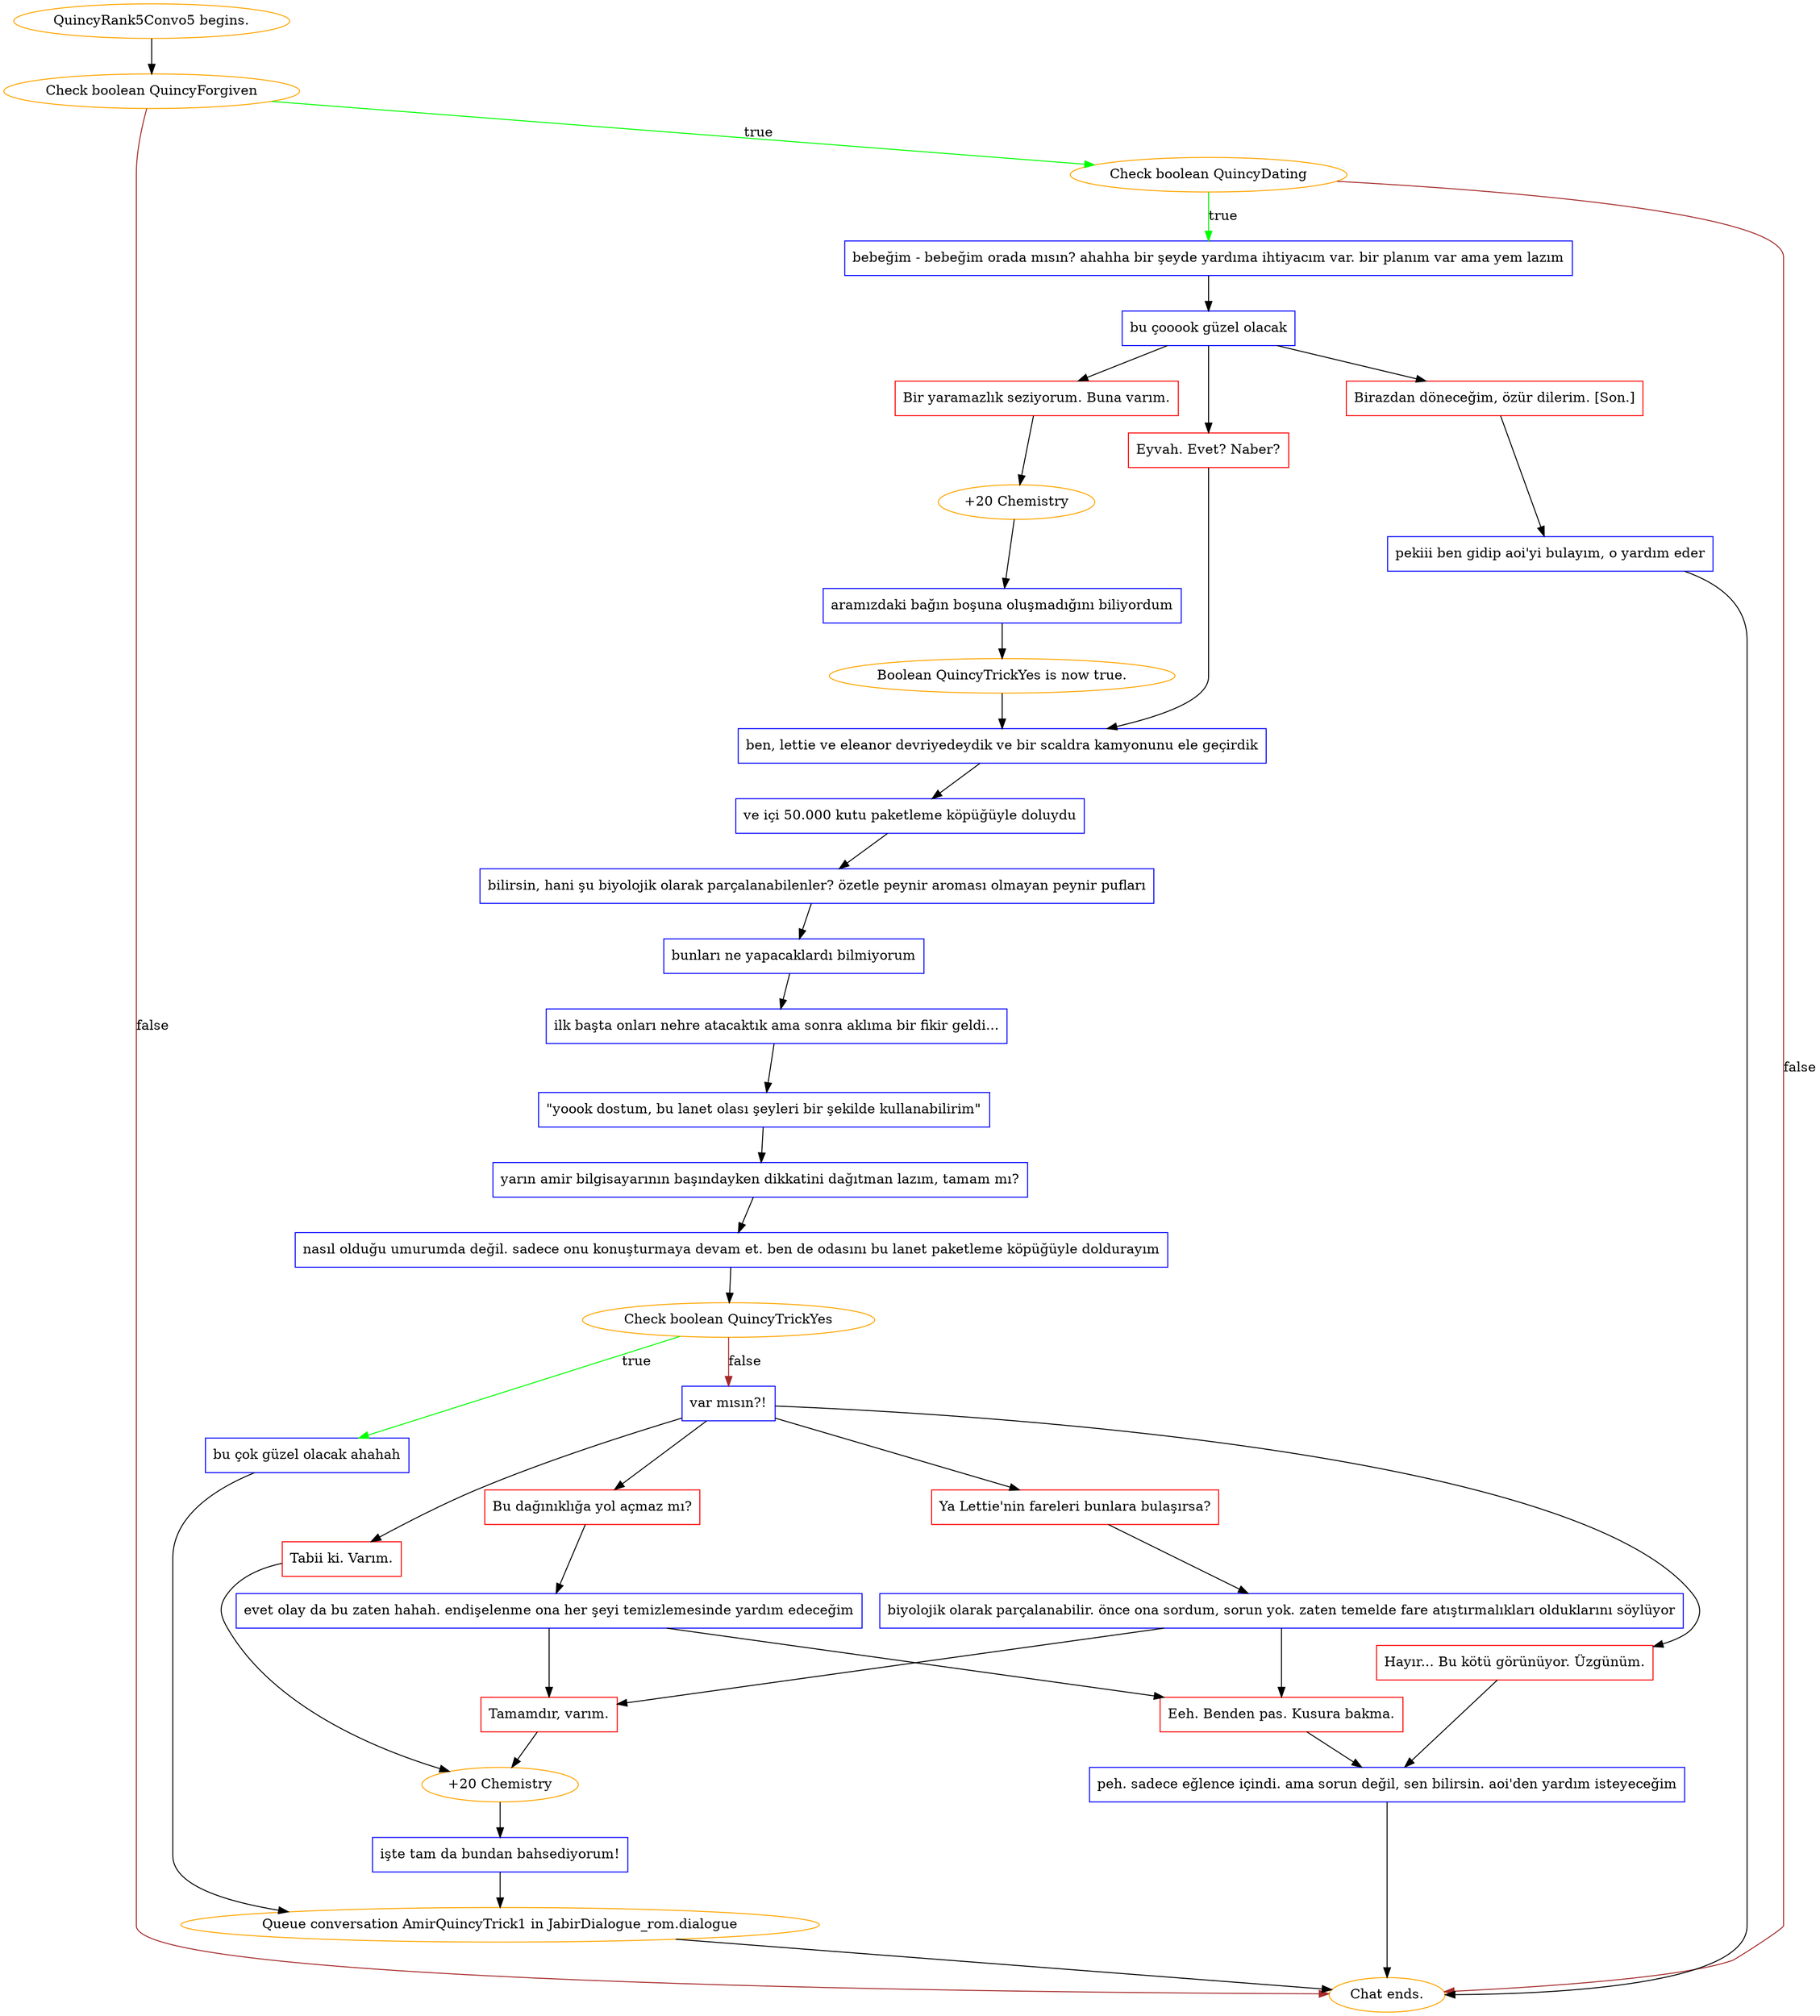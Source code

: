 digraph {
	"QuincyRank5Convo5 begins." [color=orange];
		"QuincyRank5Convo5 begins." -> j2406381004;
	j2406381004 [label="Check boolean QuincyForgiven",color=orange];
		j2406381004 -> j2463720372 [label=true,color=green];
		j2406381004 -> "Chat ends." [label=false,color=brown];
	j2463720372 [label="Check boolean QuincyDating",color=orange];
		j2463720372 -> j309807060 [label=true,color=green];
		j2463720372 -> "Chat ends." [label=false,color=brown];
	"Chat ends." [color=orange];
	j309807060 [label="bebeğim - bebeğim orada mısın? ahahha bir şeyde yardıma ihtiyacım var. bir planım var ama yem lazım",shape=box,color=blue];
		j309807060 -> j216322642;
	j216322642 [label="bu çooook güzel olacak",shape=box,color=blue];
		j216322642 -> j2030869262;
		j216322642 -> j2459097202;
		j216322642 -> j2411605390;
	j2030869262 [label="Bir yaramazlık seziyorum. Buna varım.",shape=box,color=red];
		j2030869262 -> j3363851500;
	j2459097202 [label="Eyvah. Evet? Naber?",shape=box,color=red];
		j2459097202 -> j208142975;
	j2411605390 [label="Birazdan döneceğim, özür dilerim. [Son.]",shape=box,color=red];
		j2411605390 -> j896325290;
	j3363851500 [label="+20 Chemistry",color=orange];
		j3363851500 -> j1404728411;
	j208142975 [label="ben, lettie ve eleanor devriyedeydik ve bir scaldra kamyonunu ele geçirdik",shape=box,color=blue];
		j208142975 -> j1634574166;
	j896325290 [label="pekiii ben gidip aoi'yi bulayım, o yardım eder",shape=box,color=blue];
		j896325290 -> "Chat ends.";
	j1404728411 [label="aramızdaki bağın boşuna oluşmadığını biliyordum",shape=box,color=blue];
		j1404728411 -> j1005992874;
	j1634574166 [label="ve içi 50.000 kutu paketleme köpüğüyle doluydu",shape=box,color=blue];
		j1634574166 -> j2108310746;
	j1005992874 [label="Boolean QuincyTrickYes is now true.",color=orange];
		j1005992874 -> j208142975;
	j2108310746 [label="bilirsin, hani şu biyolojik olarak parçalanabilenler? özetle peynir aroması olmayan peynir pufları",shape=box,color=blue];
		j2108310746 -> j1206325342;
	j1206325342 [label="bunları ne yapacaklardı bilmiyorum",shape=box,color=blue];
		j1206325342 -> j3892922409;
	j3892922409 [label="ilk başta onları nehre atacaktık ama sonra aklıma bir fikir geldi...",shape=box,color=blue];
		j3892922409 -> j1426116632;
	j1426116632 [label="\"yoook dostum, bu lanet olası şeyleri bir şekilde kullanabilirim\"",shape=box,color=blue];
		j1426116632 -> j627274521;
	j627274521 [label="yarın amir bilgisayarının başındayken dikkatini dağıtman lazım, tamam mı?",shape=box,color=blue];
		j627274521 -> j1354667638;
	j1354667638 [label="nasıl olduğu umurumda değil. sadece onu konuşturmaya devam et. ben de odasını bu lanet paketleme köpüğüyle doldurayım",shape=box,color=blue];
		j1354667638 -> j1473036272;
	j1473036272 [label="Check boolean QuincyTrickYes",color=orange];
		j1473036272 -> j952659160 [label=true,color=green];
		j1473036272 -> j3251281713 [label=false,color=brown];
	j952659160 [label="bu çok güzel olacak ahahah",shape=box,color=blue];
		j952659160 -> "Initiate conversation AmirQuincyTrick1 in JabirDialogue_rom.dialogue";
	j3251281713 [label="var mısın?!",shape=box,color=blue];
		j3251281713 -> j853421658;
		j3251281713 -> j3169647977;
		j3251281713 -> j1082508785;
		j3251281713 -> j1813996469;
	"Initiate conversation AmirQuincyTrick1 in JabirDialogue_rom.dialogue" [label="Queue conversation AmirQuincyTrick1 in JabirDialogue_rom.dialogue",color=orange];
		"Initiate conversation AmirQuincyTrick1 in JabirDialogue_rom.dialogue" -> "Chat ends.";
	j853421658 [label="Tabii ki. Varım.",shape=box,color=red];
		j853421658 -> j628645844;
	j3169647977 [label="Bu dağınıklığa yol açmaz mı?",shape=box,color=red];
		j3169647977 -> j1434964440;
	j1082508785 [label="Ya Lettie'nin fareleri bunlara bulaşırsa?",shape=box,color=red];
		j1082508785 -> j1933386716;
	j1813996469 [label="Hayır... Bu kötü görünüyor. Üzgünüm.",shape=box,color=red];
		j1813996469 -> j1401990966;
	j628645844 [label="+20 Chemistry",color=orange];
		j628645844 -> j2279894654;
	j1434964440 [label="evet olay da bu zaten hahah. endişelenme ona her şeyi temizlemesinde yardım edeceğim",shape=box,color=blue];
		j1434964440 -> j2506936742;
		j1434964440 -> j4122359322;
	j1933386716 [label="biyolojik olarak parçalanabilir. önce ona sordum, sorun yok. zaten temelde fare atıştırmalıkları olduklarını söylüyor",shape=box,color=blue];
		j1933386716 -> j2506936742;
		j1933386716 -> j4122359322;
	j1401990966 [label="peh. sadece eğlence içindi. ama sorun değil, sen bilirsin. aoi'den yardım isteyeceğim",shape=box,color=blue];
		j1401990966 -> "Chat ends.";
	j2279894654 [label="işte tam da bundan bahsediyorum!",shape=box,color=blue];
		j2279894654 -> "Initiate conversation AmirQuincyTrick1 in JabirDialogue_rom.dialogue";
	j2506936742 [label="Tamamdır, varım.",shape=box,color=red];
		j2506936742 -> j628645844;
	j4122359322 [label="Eeh. Benden pas. Kusura bakma.",shape=box,color=red];
		j4122359322 -> j1401990966;
}